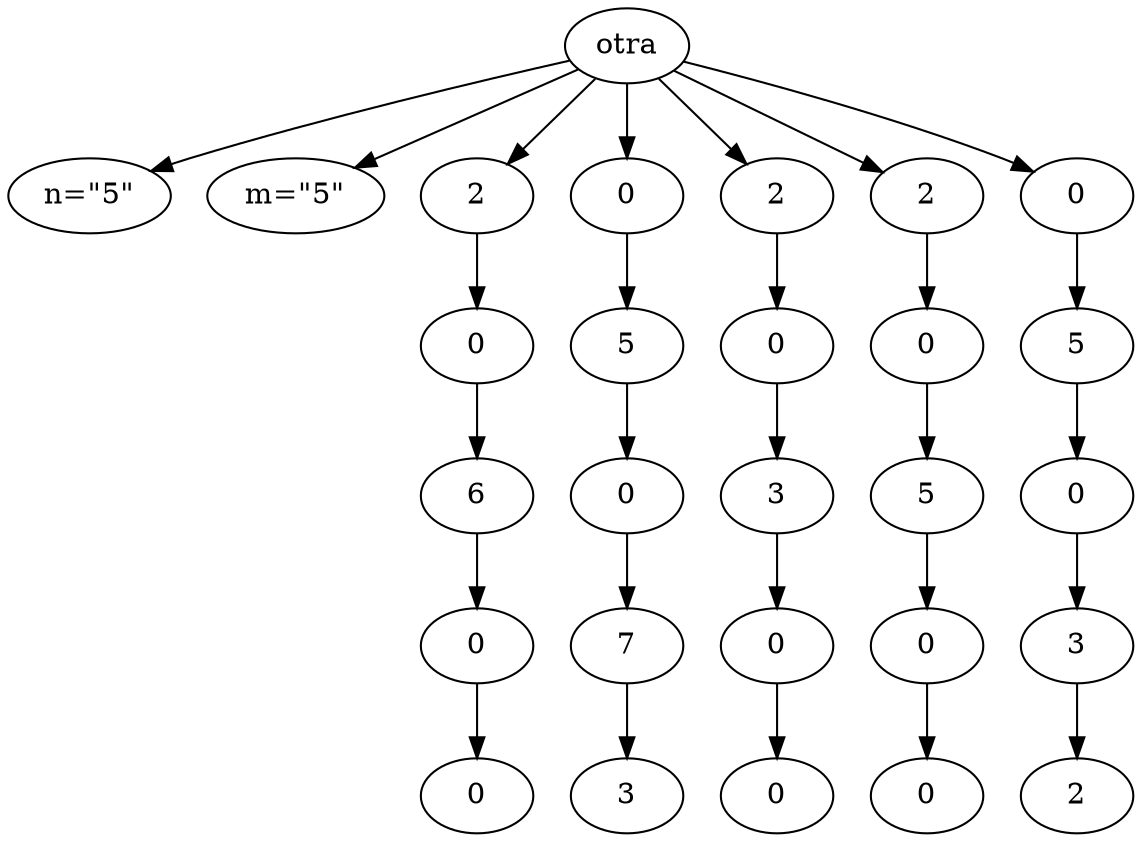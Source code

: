// Comentario
digraph {
	nombre [label=otra]
	n [label="n=\"5\""]
	m [label="m=\"5\""]
	nombre -> n
	nombre -> m
	11 [label=2]
	nombre -> 11
	21 [label=0]
	nombre -> 21
	31 [label=2]
	nombre -> 31
	41 [label=2]
	nombre -> 41
	51 [label=0]
	nombre -> 51
	13 [label=6]
	12 -> 13
	23 [label=0]
	22 -> 23
	33 [label=3]
	32 -> 33
	43 [label=5]
	42 -> 43
	53 [label=0]
	52 -> 53
	12 [label=0]
	11 -> 12
	22 [label=5]
	21 -> 22
	32 [label=0]
	31 -> 32
	42 [label=0]
	41 -> 42
	52 [label=5]
	51 -> 52
	14 [label=0]
	13 -> 14
	24 [label=7]
	23 -> 24
	34 [label=0]
	33 -> 34
	44 [label=0]
	43 -> 44
	54 [label=3]
	53 -> 54
	15 [label=0]
	14 -> 15
	25 [label=3]
	24 -> 25
	35 [label=0]
	34 -> 35
	45 [label=0]
	44 -> 45
	55 [label=2]
	54 -> 55
}
